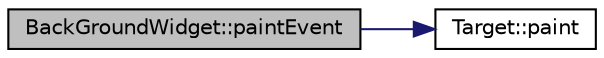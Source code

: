 digraph G
{
  edge [fontname="Helvetica",fontsize="10",labelfontname="Helvetica",labelfontsize="10"];
  node [fontname="Helvetica",fontsize="10",shape=record];
  rankdir="LR";
  Node1 [label="BackGroundWidget::paintEvent",height=0.2,width=0.4,color="black", fillcolor="grey75", style="filled" fontcolor="black"];
  Node1 -> Node2 [color="midnightblue",fontsize="10",style="solid",fontname="Helvetica"];
  Node2 [label="Target::paint",height=0.2,width=0.4,color="black", fillcolor="white", style="filled",URL="$classTarget.html#a5a17b6cf3f9e0310b8fc59a4b37aa7fc"];
}
